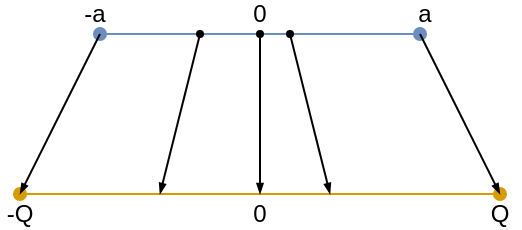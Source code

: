 <mxfile version="28.0.7">
  <diagram name="Page-1" id="5ecWiP2A84Rjaq3YbAmf">
    <mxGraphModel dx="396" dy="222" grid="1" gridSize="5" guides="1" tooltips="1" connect="1" arrows="1" fold="1" page="1" pageScale="1" pageWidth="850" pageHeight="1100" math="0" shadow="0">
      <root>
        <mxCell id="0" />
        <mxCell id="1" parent="0" />
        <mxCell id="DCtlHsIMC1-sbq8FL9Gm-1" value="" style="endArrow=oval;html=1;rounded=0;startArrow=oval;startFill=1;endFill=1;fillColor=#dae8fc;strokeColor=#6c8ebf;" edge="1" parent="1">
          <mxGeometry width="50" height="50" relative="1" as="geometry">
            <mxPoint x="280" y="240" as="sourcePoint" />
            <mxPoint x="440" y="240" as="targetPoint" />
          </mxGeometry>
        </mxCell>
        <mxCell id="DCtlHsIMC1-sbq8FL9Gm-2" value="" style="endArrow=oval;html=1;rounded=0;startArrow=oval;startFill=1;endFill=1;fillColor=#ffe6cc;strokeColor=#d79b00;" edge="1" parent="1">
          <mxGeometry width="50" height="50" relative="1" as="geometry">
            <mxPoint x="240" y="320" as="sourcePoint" />
            <mxPoint x="480" y="320" as="targetPoint" />
          </mxGeometry>
        </mxCell>
        <mxCell id="DCtlHsIMC1-sbq8FL9Gm-3" value="" style="endArrow=blockThin;html=1;rounded=0;startArrow=oval;startFill=1;endFill=1;strokeWidth=1;startSize=3;endSize=3;" edge="1" parent="1">
          <mxGeometry width="50" height="50" relative="1" as="geometry">
            <mxPoint x="360" y="240" as="sourcePoint" />
            <mxPoint x="360" y="320" as="targetPoint" />
          </mxGeometry>
        </mxCell>
        <mxCell id="DCtlHsIMC1-sbq8FL9Gm-4" value="0" style="text;html=1;align=center;verticalAlign=middle;whiteSpace=wrap;rounded=0;" vertex="1" parent="1">
          <mxGeometry x="350" y="225" width="20" height="10" as="geometry" />
        </mxCell>
        <mxCell id="DCtlHsIMC1-sbq8FL9Gm-5" value="0" style="text;html=1;align=center;verticalAlign=middle;whiteSpace=wrap;rounded=0;" vertex="1" parent="1">
          <mxGeometry x="350" y="325" width="20" height="10" as="geometry" />
        </mxCell>
        <mxCell id="DCtlHsIMC1-sbq8FL9Gm-6" value="-a" style="text;html=1;align=center;verticalAlign=middle;whiteSpace=wrap;rounded=0;" vertex="1" parent="1">
          <mxGeometry x="270" y="225" width="15" height="10" as="geometry" />
        </mxCell>
        <mxCell id="DCtlHsIMC1-sbq8FL9Gm-7" value="a" style="text;html=1;align=center;verticalAlign=middle;whiteSpace=wrap;rounded=0;" vertex="1" parent="1">
          <mxGeometry x="435" y="225" width="15" height="10" as="geometry" />
        </mxCell>
        <mxCell id="DCtlHsIMC1-sbq8FL9Gm-8" value="-Q" style="text;html=1;align=center;verticalAlign=middle;whiteSpace=wrap;rounded=0;" vertex="1" parent="1">
          <mxGeometry x="230" y="325" width="20" height="10" as="geometry" />
        </mxCell>
        <mxCell id="DCtlHsIMC1-sbq8FL9Gm-9" value="Q" style="text;html=1;align=center;verticalAlign=middle;whiteSpace=wrap;rounded=0;" vertex="1" parent="1">
          <mxGeometry x="470" y="325" width="20" height="10" as="geometry" />
        </mxCell>
        <mxCell id="DCtlHsIMC1-sbq8FL9Gm-10" value="" style="endArrow=blockThin;html=1;rounded=0;startArrow=oval;startFill=1;endFill=1;strokeWidth=1;startSize=3;endSize=3;" edge="1" parent="1">
          <mxGeometry width="50" height="50" relative="1" as="geometry">
            <mxPoint x="375" y="240" as="sourcePoint" />
            <mxPoint x="395" y="320" as="targetPoint" />
          </mxGeometry>
        </mxCell>
        <mxCell id="DCtlHsIMC1-sbq8FL9Gm-11" value="" style="endArrow=blockThin;html=1;rounded=0;startArrow=none;startFill=0;endFill=1;strokeWidth=1;startSize=3;endSize=3;" edge="1" parent="1">
          <mxGeometry width="50" height="50" relative="1" as="geometry">
            <mxPoint x="440" y="240" as="sourcePoint" />
            <mxPoint x="480" y="320" as="targetPoint" />
          </mxGeometry>
        </mxCell>
        <mxCell id="DCtlHsIMC1-sbq8FL9Gm-12" value="" style="endArrow=blockThin;html=1;rounded=0;startArrow=none;startFill=0;endFill=1;strokeWidth=1;startSize=3;endSize=3;" edge="1" parent="1">
          <mxGeometry width="50" height="50" relative="1" as="geometry">
            <mxPoint x="280" y="240" as="sourcePoint" />
            <mxPoint x="240" y="320" as="targetPoint" />
          </mxGeometry>
        </mxCell>
        <mxCell id="DCtlHsIMC1-sbq8FL9Gm-14" value="" style="endArrow=blockThin;html=1;rounded=0;startArrow=oval;startFill=1;endFill=1;strokeWidth=1;startSize=3;endSize=3;" edge="1" parent="1">
          <mxGeometry width="50" height="50" relative="1" as="geometry">
            <mxPoint x="330" y="240" as="sourcePoint" />
            <mxPoint x="310" y="320" as="targetPoint" />
          </mxGeometry>
        </mxCell>
      </root>
    </mxGraphModel>
  </diagram>
</mxfile>
